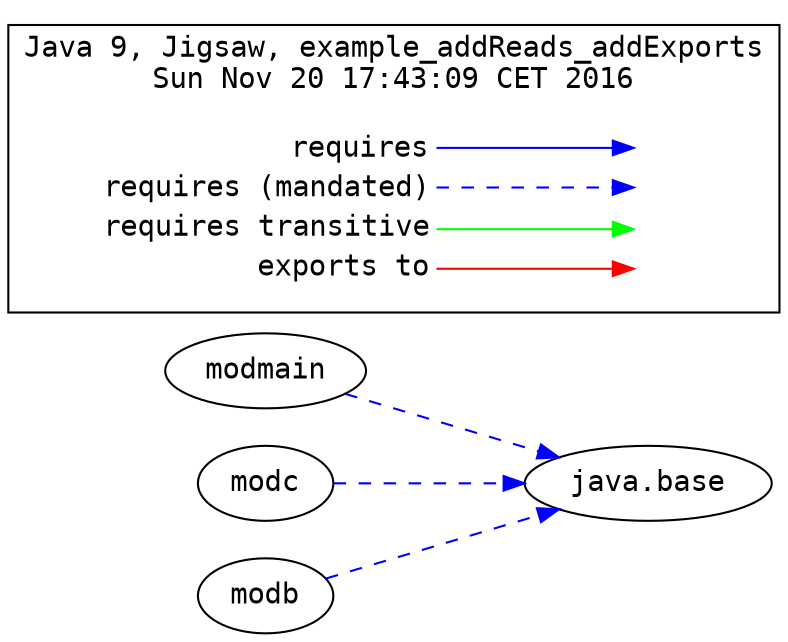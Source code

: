 # Created by depvis.JigsawDepVisualizer on Sun Nov 20 17:43:09 CET 2016
digraph Java9_Dependency_Visualizer {
modmain[fontname="Consolas",shape="ellipse",label="modmain"];
java_base[fontname="Consolas",shape="ellipse",label="java.base"];
modc[fontname="Consolas",shape="ellipse",label="modc"];
modb[fontname="Consolas",shape="ellipse",label="modb"];
modmain -> java_base[color="#0000ff",fontname="Consolas",fontcolor="#0000ff",style="dashed",weight="16"]
modc -> java_base[color="#0000ff",fontname="Consolas",fontcolor="#0000ff",style="dashed",weight="16"]
modb -> java_base[color="#0000ff",fontname="Consolas",fontcolor="#0000ff",style="dashed",weight="16"]
rankdir=LR
node [shape=plaintext]
subgraph cluster_01 { 
  label = "Java 9, Jigsaw, example_addReads_addExports
Sun Nov 20 17:43:09 CET 2016"
  fontname="Consolas"
  key [label=<<table border="0" cellpadding="2" cellspacing="0" cellborder="0">
    <tr><td align="right" port="i1">requires</td></tr>
    <tr><td align="right" port="i2">requires (mandated)</td></tr>
    <tr><td align="right" port="i3">requires transitive</td></tr>
    <tr><td align="right" port="i4">exports to</td></tr>
    </table>>,fontname="Consolas"]
  key2 [label=<<table border="0" cellpadding="2" cellspacing="0" cellborder="0">
    <tr><td port="i1">&nbsp;</td></tr>
    <tr><td port="i2">&nbsp;</td></tr>
    <tr><td port="i3">&nbsp;</td></tr>
    <tr><td port="i4">&nbsp;</td></tr>
    </table>>,fontname="Consolas"]
  key:i1:e -> key2:i1:w [color=BLUE]
  key:i2:e -> key2:i2:w [color=BLUE, style=dashed]
  key:i3:e -> key2:i3:w [color=GREEN]
  key:i4:e -> key2:i4:w [color=RED]
}
}

